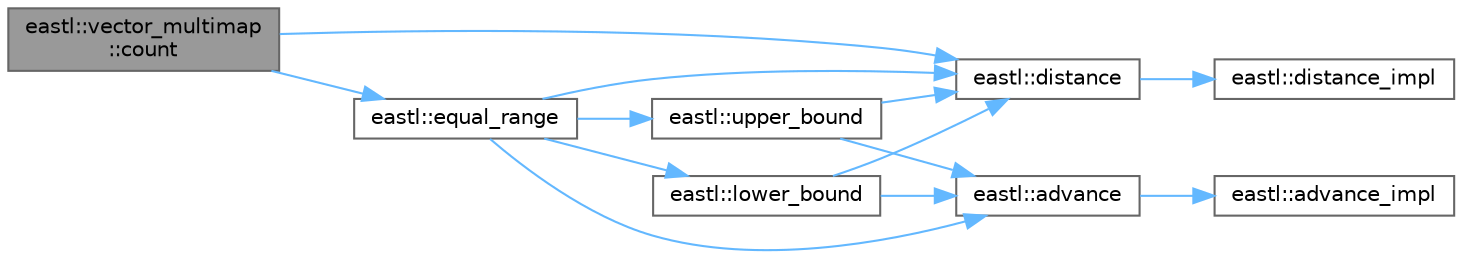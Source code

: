 digraph "eastl::vector_multimap::count"
{
 // LATEX_PDF_SIZE
  bgcolor="transparent";
  edge [fontname=Helvetica,fontsize=10,labelfontname=Helvetica,labelfontsize=10];
  node [fontname=Helvetica,fontsize=10,shape=box,height=0.2,width=0.4];
  rankdir="LR";
  Node1 [id="Node000001",label="eastl::vector_multimap\l::count",height=0.2,width=0.4,color="gray40", fillcolor="grey60", style="filled", fontcolor="black",tooltip=" "];
  Node1 -> Node2 [id="edge13_Node000001_Node000002",color="steelblue1",style="solid",tooltip=" "];
  Node2 [id="Node000002",label="eastl::distance",height=0.2,width=0.4,color="grey40", fillcolor="white", style="filled",URL="$namespaceeastl.html#ab917da722315c1690092f5014763fa32",tooltip=" "];
  Node2 -> Node3 [id="edge14_Node000002_Node000003",color="steelblue1",style="solid",tooltip=" "];
  Node3 [id="Node000003",label="eastl::distance_impl",height=0.2,width=0.4,color="grey40", fillcolor="white", style="filled",URL="$namespaceeastl.html#abecf463555859450615dad4a1887f777",tooltip=" "];
  Node1 -> Node4 [id="edge15_Node000001_Node000004",color="steelblue1",style="solid",tooltip=" "];
  Node4 [id="Node000004",label="eastl::equal_range",height=0.2,width=0.4,color="grey40", fillcolor="white", style="filled",URL="$namespaceeastl.html#a08a1427015a9a2f1bcbcb0c4cc912715",tooltip=" "];
  Node4 -> Node5 [id="edge16_Node000004_Node000005",color="steelblue1",style="solid",tooltip=" "];
  Node5 [id="Node000005",label="eastl::advance",height=0.2,width=0.4,color="grey40", fillcolor="white", style="filled",URL="$namespaceeastl.html#a8b905cd5bfa46bb3e9bbfd73ca783a7d",tooltip=" "];
  Node5 -> Node6 [id="edge17_Node000005_Node000006",color="steelblue1",style="solid",tooltip=" "];
  Node6 [id="Node000006",label="eastl::advance_impl",height=0.2,width=0.4,color="grey40", fillcolor="white", style="filled",URL="$namespaceeastl.html#a1de47179e50035c30c99c38aa94c59a2",tooltip=" "];
  Node4 -> Node2 [id="edge18_Node000004_Node000002",color="steelblue1",style="solid",tooltip=" "];
  Node4 -> Node7 [id="edge19_Node000004_Node000007",color="steelblue1",style="solid",tooltip=" "];
  Node7 [id="Node000007",label="eastl::lower_bound",height=0.2,width=0.4,color="grey40", fillcolor="white", style="filled",URL="$namespaceeastl.html#a6354b0cbfcb8a4e59967dd315a9ef847",tooltip=" "];
  Node7 -> Node5 [id="edge20_Node000007_Node000005",color="steelblue1",style="solid",tooltip=" "];
  Node7 -> Node2 [id="edge21_Node000007_Node000002",color="steelblue1",style="solid",tooltip=" "];
  Node4 -> Node8 [id="edge22_Node000004_Node000008",color="steelblue1",style="solid",tooltip=" "];
  Node8 [id="Node000008",label="eastl::upper_bound",height=0.2,width=0.4,color="grey40", fillcolor="white", style="filled",URL="$namespaceeastl.html#a26743733e04b17942682ac9eb777b7d8",tooltip=" "];
  Node8 -> Node5 [id="edge23_Node000008_Node000005",color="steelblue1",style="solid",tooltip=" "];
  Node8 -> Node2 [id="edge24_Node000008_Node000002",color="steelblue1",style="solid",tooltip=" "];
}
